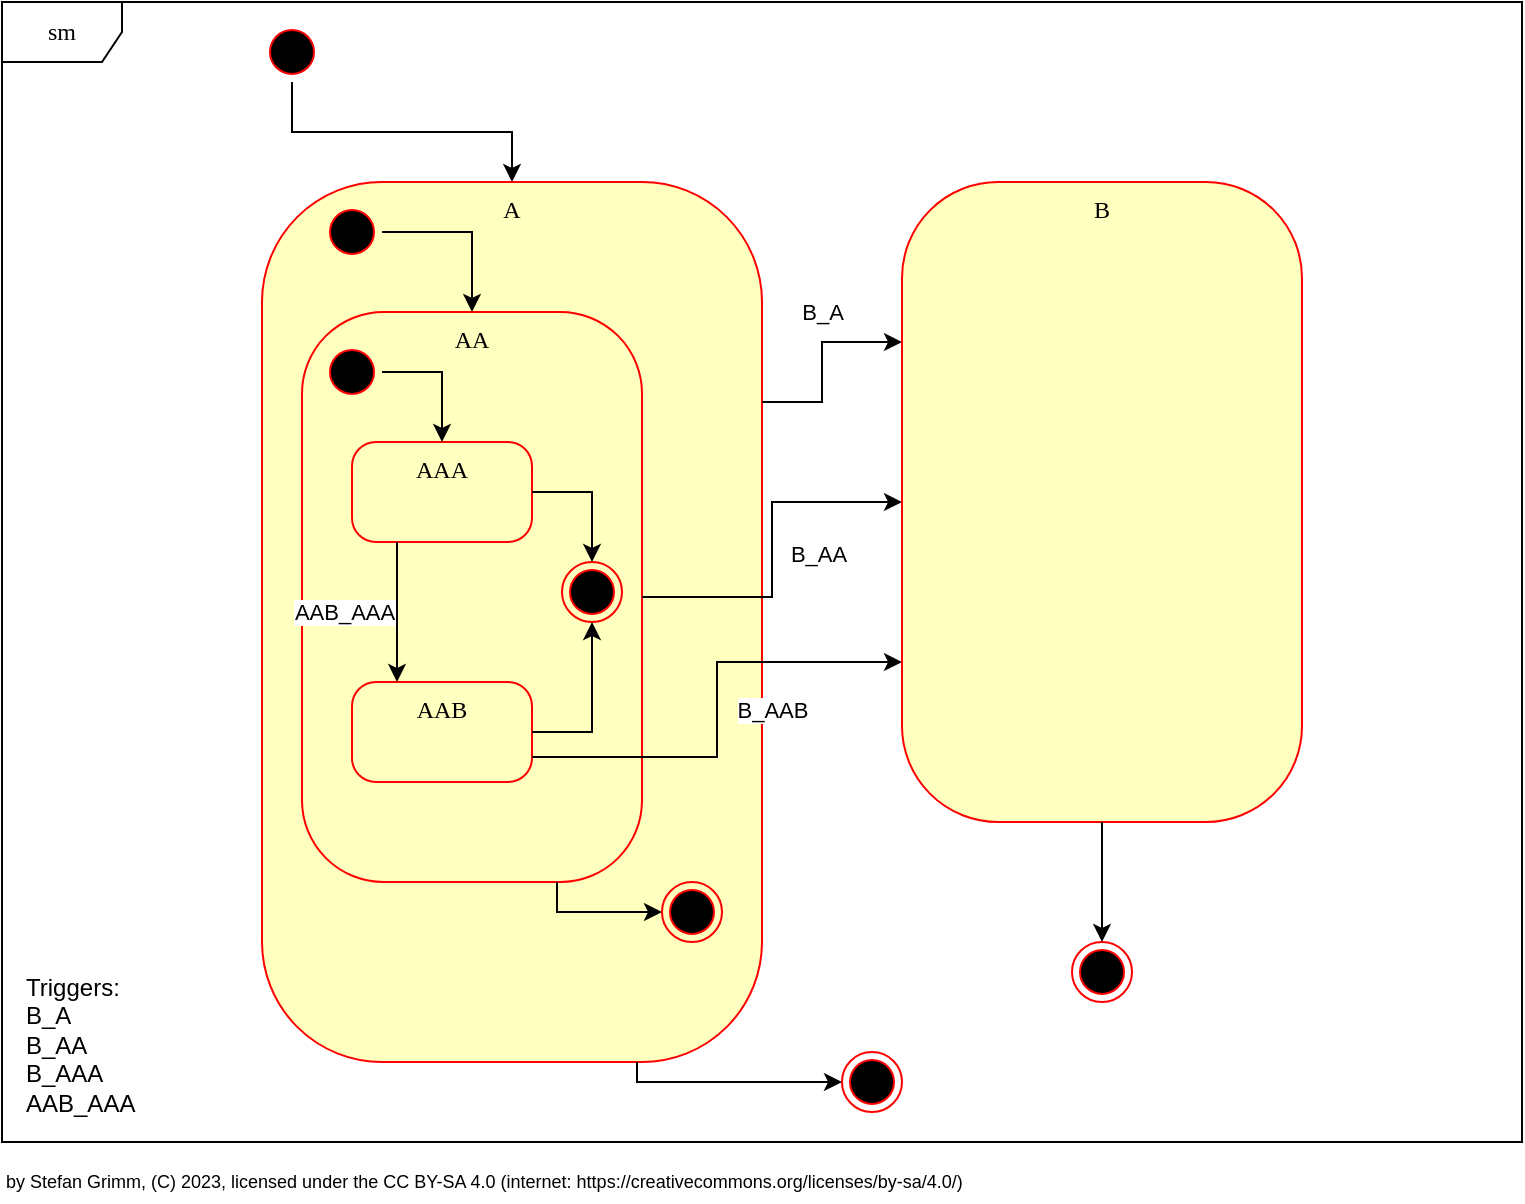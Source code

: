 <mxfile version="21.6.8" type="device">
  <diagram id="YKBjTKGMOBF2p5uhFZQw" name="Statemachine">
    <mxGraphModel dx="1000" dy="698" grid="1" gridSize="10" guides="1" tooltips="1" connect="1" arrows="1" fold="1" page="1" pageScale="1" pageWidth="850" pageHeight="1100" math="0" shadow="0">
      <root>
        <mxCell id="0" />
        <mxCell id="1" parent="0" />
        <mxCell id="twPTelytEAIwxnEzPvE8-1" value="sm" style="shape=umlFrame;whiteSpace=wrap;html=1;rounded=1;shadow=0;comic=0;labelBackgroundColor=none;strokeWidth=1;fontFamily=Verdana;fontSize=12;align=center;" parent="1" vertex="1">
          <mxGeometry x="30" y="30" width="760" height="570" as="geometry" />
        </mxCell>
        <mxCell id="twPTelytEAIwxnEzPvE8-2" value="A" style="rounded=1;whiteSpace=wrap;html=1;arcSize=24;fillColor=#ffffc0;strokeColor=#ff0000;shadow=0;comic=0;labelBackgroundColor=none;fontFamily=Verdana;fontSize=12;fontColor=#000000;align=center;verticalAlign=top;" parent="1" vertex="1">
          <mxGeometry x="160" y="120" width="250" height="440" as="geometry" />
        </mxCell>
        <mxCell id="twPTelytEAIwxnEzPvE8-3" value="B" style="rounded=1;whiteSpace=wrap;html=1;arcSize=24;fillColor=#ffffc0;strokeColor=#ff0000;shadow=0;comic=0;labelBackgroundColor=none;fontFamily=Verdana;fontSize=12;fontColor=#000000;align=center;verticalAlign=top;" parent="1" vertex="1">
          <mxGeometry x="480" y="120" width="200" height="320" as="geometry" />
        </mxCell>
        <mxCell id="twPTelytEAIwxnEzPvE8-8" style="edgeStyle=orthogonalEdgeStyle;rounded=0;orthogonalLoop=1;jettySize=auto;html=1;" parent="1" source="twPTelytEAIwxnEzPvE8-9" target="twPTelytEAIwxnEzPvE8-2" edge="1">
          <mxGeometry relative="1" as="geometry" />
        </mxCell>
        <mxCell id="twPTelytEAIwxnEzPvE8-9" value="" style="ellipse;html=1;shape=startState;fillColor=#000000;strokeColor=#ff0000;rounded=1;shadow=0;comic=0;labelBackgroundColor=none;fontFamily=Verdana;fontSize=12;fontColor=#000000;align=center;direction=south;" parent="1" vertex="1">
          <mxGeometry x="160" y="40" width="30" height="30" as="geometry" />
        </mxCell>
        <mxCell id="3QdsNgIAZtOzLI_fTZXC-1" value="by Stefan Grimm, (C) 2023, licensed under the CC BY-SA 4.0 (internet: https://creativecommons.org/licenses/by-sa/4.0/)" style="text;html=1;strokeColor=none;fillColor=none;align=left;verticalAlign=middle;whiteSpace=wrap;rounded=0;fontSize=9;" parent="1" vertex="1">
          <mxGeometry x="30" y="610" width="500" height="20" as="geometry" />
        </mxCell>
        <mxCell id="_O_Is2bhzpRZIhhrAjC6-1" value="Triggers:&lt;br&gt;B_A&lt;br&gt;B_AA&lt;br&gt;B_AAA&lt;br&gt;AAB_AAA" style="text;html=1;strokeColor=none;fillColor=none;align=left;verticalAlign=bottom;whiteSpace=wrap;rounded=0;" parent="1" vertex="1">
          <mxGeometry x="40" y="480" width="100" height="110" as="geometry" />
        </mxCell>
        <mxCell id="39VMVqUXp_07OLmze4wy-1" value="" style="ellipse;html=1;shape=endState;fillColor=#000000;strokeColor=#ff0000;direction=south;" parent="1" vertex="1">
          <mxGeometry x="565" y="500" width="30" height="30" as="geometry" />
        </mxCell>
        <mxCell id="SZ21oMpPWLER4ntVWx7g-1" style="edgeStyle=orthogonalEdgeStyle;rounded=0;orthogonalLoop=1;jettySize=auto;html=1;entryX=0;entryY=0.5;entryDx=0;entryDy=0;exitX=0.5;exitY=1;exitDx=0;exitDy=0;" parent="1" source="twPTelytEAIwxnEzPvE8-3" target="39VMVqUXp_07OLmze4wy-1" edge="1">
          <mxGeometry relative="1" as="geometry">
            <mxPoint x="310" y="475" as="sourcePoint" />
            <mxPoint x="489" y="300" as="targetPoint" />
          </mxGeometry>
        </mxCell>
        <mxCell id="Y1mLkxfQI3LrEwA4ikC5-1" value="AA" style="rounded=1;whiteSpace=wrap;html=1;arcSize=24;fillColor=#ffffc0;strokeColor=#ff0000;shadow=0;comic=0;labelBackgroundColor=none;fontFamily=Verdana;fontSize=12;fontColor=#000000;align=center;verticalAlign=top;" parent="1" vertex="1">
          <mxGeometry x="180" y="185" width="170" height="285" as="geometry" />
        </mxCell>
        <mxCell id="Y1mLkxfQI3LrEwA4ikC5-2" value="AAA" style="rounded=1;whiteSpace=wrap;html=1;arcSize=24;fillColor=#ffffc0;strokeColor=#ff0000;shadow=0;comic=0;labelBackgroundColor=none;fontFamily=Verdana;fontSize=12;fontColor=#000000;align=center;verticalAlign=top;" parent="1" vertex="1">
          <mxGeometry x="205" y="250" width="90" height="50" as="geometry" />
        </mxCell>
        <mxCell id="Y1mLkxfQI3LrEwA4ikC5-3" value="AAB" style="rounded=1;whiteSpace=wrap;html=1;arcSize=24;fillColor=#ffffc0;strokeColor=#ff0000;shadow=0;comic=0;labelBackgroundColor=none;fontFamily=Verdana;fontSize=12;fontColor=#000000;align=center;verticalAlign=top;" parent="1" vertex="1">
          <mxGeometry x="205" y="370" width="90" height="50" as="geometry" />
        </mxCell>
        <mxCell id="Y1mLkxfQI3LrEwA4ikC5-4" value="" style="ellipse;html=1;shape=startState;fillColor=#000000;strokeColor=#ff0000;rounded=1;shadow=0;comic=0;labelBackgroundColor=none;fontFamily=Verdana;fontSize=12;fontColor=#000000;align=center;direction=south;" parent="1" vertex="1">
          <mxGeometry x="190" y="130" width="30" height="30" as="geometry" />
        </mxCell>
        <mxCell id="Y1mLkxfQI3LrEwA4ikC5-5" style="edgeStyle=orthogonalEdgeStyle;rounded=0;orthogonalLoop=1;jettySize=auto;html=1;exitX=0.5;exitY=0;exitDx=0;exitDy=0;entryX=0.5;entryY=0;entryDx=0;entryDy=0;" parent="1" source="Y1mLkxfQI3LrEwA4ikC5-4" target="Y1mLkxfQI3LrEwA4ikC5-1" edge="1">
          <mxGeometry relative="1" as="geometry">
            <mxPoint x="185" y="80" as="sourcePoint" />
            <mxPoint x="270" y="130" as="targetPoint" />
          </mxGeometry>
        </mxCell>
        <mxCell id="Y1mLkxfQI3LrEwA4ikC5-6" value="" style="ellipse;html=1;shape=startState;fillColor=#000000;strokeColor=#ff0000;rounded=1;shadow=0;comic=0;labelBackgroundColor=none;fontFamily=Verdana;fontSize=12;fontColor=#000000;align=center;direction=south;" parent="1" vertex="1">
          <mxGeometry x="190" y="200" width="30" height="30" as="geometry" />
        </mxCell>
        <mxCell id="Y1mLkxfQI3LrEwA4ikC5-7" style="edgeStyle=orthogonalEdgeStyle;rounded=0;orthogonalLoop=1;jettySize=auto;html=1;exitX=0.5;exitY=0;exitDx=0;exitDy=0;entryX=0.5;entryY=0;entryDx=0;entryDy=0;" parent="1" source="Y1mLkxfQI3LrEwA4ikC5-6" target="Y1mLkxfQI3LrEwA4ikC5-2" edge="1">
          <mxGeometry relative="1" as="geometry">
            <mxPoint x="185" y="80" as="sourcePoint" />
            <mxPoint x="270" y="130" as="targetPoint" />
          </mxGeometry>
        </mxCell>
        <mxCell id="Y1mLkxfQI3LrEwA4ikC5-8" value="" style="ellipse;html=1;shape=endState;fillColor=#000000;strokeColor=#ff0000;direction=south;" parent="1" vertex="1">
          <mxGeometry x="310" y="310" width="30" height="30" as="geometry" />
        </mxCell>
        <mxCell id="Y1mLkxfQI3LrEwA4ikC5-9" style="edgeStyle=orthogonalEdgeStyle;rounded=0;orthogonalLoop=1;jettySize=auto;html=1;exitX=1;exitY=0.5;exitDx=0;exitDy=0;entryX=0;entryY=0.5;entryDx=0;entryDy=0;" parent="1" source="Y1mLkxfQI3LrEwA4ikC5-2" target="Y1mLkxfQI3LrEwA4ikC5-8" edge="1">
          <mxGeometry relative="1" as="geometry">
            <mxPoint x="230" y="225" as="sourcePoint" />
            <mxPoint x="260" y="260" as="targetPoint" />
          </mxGeometry>
        </mxCell>
        <mxCell id="Y1mLkxfQI3LrEwA4ikC5-10" style="edgeStyle=orthogonalEdgeStyle;rounded=0;orthogonalLoop=1;jettySize=auto;html=1;exitX=1;exitY=0.5;exitDx=0;exitDy=0;entryX=1;entryY=0.5;entryDx=0;entryDy=0;" parent="1" source="Y1mLkxfQI3LrEwA4ikC5-3" target="Y1mLkxfQI3LrEwA4ikC5-8" edge="1">
          <mxGeometry relative="1" as="geometry">
            <mxPoint x="305" y="285" as="sourcePoint" />
            <mxPoint x="335" y="310" as="targetPoint" />
          </mxGeometry>
        </mxCell>
        <mxCell id="Y1mLkxfQI3LrEwA4ikC5-14" value="AAB_AAA" style="edgeStyle=orthogonalEdgeStyle;rounded=0;orthogonalLoop=1;jettySize=auto;html=1;exitX=0.25;exitY=1;exitDx=0;exitDy=0;entryX=0.25;entryY=0;entryDx=0;entryDy=0;" parent="1" source="Y1mLkxfQI3LrEwA4ikC5-2" target="Y1mLkxfQI3LrEwA4ikC5-3" edge="1">
          <mxGeometry y="-27" relative="1" as="geometry">
            <mxPoint x="420" y="235" as="sourcePoint" />
            <mxPoint x="490" y="210" as="targetPoint" />
            <mxPoint as="offset" />
          </mxGeometry>
        </mxCell>
        <mxCell id="Y1mLkxfQI3LrEwA4ikC5-19" value="B_AAB" style="edgeStyle=orthogonalEdgeStyle;rounded=0;orthogonalLoop=1;jettySize=auto;html=1;exitX=1;exitY=0.75;exitDx=0;exitDy=0;entryX=0;entryY=0.75;entryDx=0;entryDy=0;" parent="1" source="Y1mLkxfQI3LrEwA4ikC5-3" target="twPTelytEAIwxnEzPvE8-3" edge="1">
          <mxGeometry y="-27" relative="1" as="geometry">
            <mxPoint x="295" y="515" as="sourcePoint" />
            <mxPoint x="233" y="450" as="targetPoint" />
            <mxPoint as="offset" />
          </mxGeometry>
        </mxCell>
        <mxCell id="Y1mLkxfQI3LrEwA4ikC5-20" value="" style="ellipse;html=1;shape=endState;fillColor=#000000;strokeColor=#ff0000;direction=south;" parent="1" vertex="1">
          <mxGeometry x="360" y="470" width="30" height="30" as="geometry" />
        </mxCell>
        <mxCell id="Y1mLkxfQI3LrEwA4ikC5-22" style="rounded=0;orthogonalLoop=1;jettySize=auto;html=1;exitX=0.75;exitY=1;exitDx=0;exitDy=0;entryX=0.5;entryY=1;entryDx=0;entryDy=0;edgeStyle=orthogonalEdgeStyle;" parent="1" source="Y1mLkxfQI3LrEwA4ikC5-1" target="Y1mLkxfQI3LrEwA4ikC5-20" edge="1">
          <mxGeometry relative="1" as="geometry">
            <mxPoint x="305" y="285" as="sourcePoint" />
            <mxPoint x="335" y="320" as="targetPoint" />
            <Array as="points">
              <mxPoint x="308" y="485" />
            </Array>
          </mxGeometry>
        </mxCell>
        <mxCell id="Y1mLkxfQI3LrEwA4ikC5-25" style="edgeStyle=orthogonalEdgeStyle;rounded=0;orthogonalLoop=1;jettySize=auto;html=1;exitX=1;exitY=0.25;exitDx=0;exitDy=0;entryX=0;entryY=0.25;entryDx=0;entryDy=0;" parent="1" source="twPTelytEAIwxnEzPvE8-2" target="twPTelytEAIwxnEzPvE8-3" edge="1">
          <mxGeometry relative="1" as="geometry">
            <mxPoint x="360" y="356" as="sourcePoint" />
            <mxPoint x="375" y="420" as="targetPoint" />
            <Array as="points">
              <mxPoint x="440" y="230" />
              <mxPoint x="440" y="200" />
            </Array>
          </mxGeometry>
        </mxCell>
        <mxCell id="Y1mLkxfQI3LrEwA4ikC5-26" value="B_A" style="edgeLabel;html=1;align=center;verticalAlign=middle;resizable=0;points=[];" parent="Y1mLkxfQI3LrEwA4ikC5-25" vertex="1" connectable="0">
          <mxGeometry x="-0.54" y="3" relative="1" as="geometry">
            <mxPoint x="7" y="-42" as="offset" />
          </mxGeometry>
        </mxCell>
        <mxCell id="Y1mLkxfQI3LrEwA4ikC5-27" style="edgeStyle=orthogonalEdgeStyle;rounded=0;orthogonalLoop=1;jettySize=auto;html=1;exitX=1;exitY=0.5;exitDx=0;exitDy=0;entryX=0;entryY=0.5;entryDx=0;entryDy=0;" parent="1" source="Y1mLkxfQI3LrEwA4ikC5-1" target="twPTelytEAIwxnEzPvE8-3" edge="1">
          <mxGeometry relative="1" as="geometry">
            <mxPoint x="420" y="240" as="sourcePoint" />
            <mxPoint x="490" y="210" as="targetPoint" />
          </mxGeometry>
        </mxCell>
        <mxCell id="Y1mLkxfQI3LrEwA4ikC5-28" value="B_AA" style="edgeLabel;html=1;align=center;verticalAlign=middle;resizable=0;points=[];" parent="Y1mLkxfQI3LrEwA4ikC5-27" vertex="1" connectable="0">
          <mxGeometry x="-0.54" y="3" relative="1" as="geometry">
            <mxPoint x="47" y="-19" as="offset" />
          </mxGeometry>
        </mxCell>
        <mxCell id="Y1mLkxfQI3LrEwA4ikC5-29" value="" style="ellipse;html=1;shape=endState;fillColor=#000000;strokeColor=#ff0000;direction=south;" parent="1" vertex="1">
          <mxGeometry x="450" y="555" width="30" height="30" as="geometry" />
        </mxCell>
        <mxCell id="Y1mLkxfQI3LrEwA4ikC5-30" style="edgeStyle=orthogonalEdgeStyle;rounded=0;orthogonalLoop=1;jettySize=auto;html=1;entryX=0.5;entryY=1;entryDx=0;entryDy=0;exitX=0.75;exitY=1;exitDx=0;exitDy=0;" parent="1" source="twPTelytEAIwxnEzPvE8-2" target="Y1mLkxfQI3LrEwA4ikC5-29" edge="1">
          <mxGeometry relative="1" as="geometry">
            <mxPoint x="590" y="450" as="sourcePoint" />
            <mxPoint x="590" y="510" as="targetPoint" />
            <Array as="points">
              <mxPoint x="348" y="570" />
            </Array>
          </mxGeometry>
        </mxCell>
      </root>
    </mxGraphModel>
  </diagram>
</mxfile>
